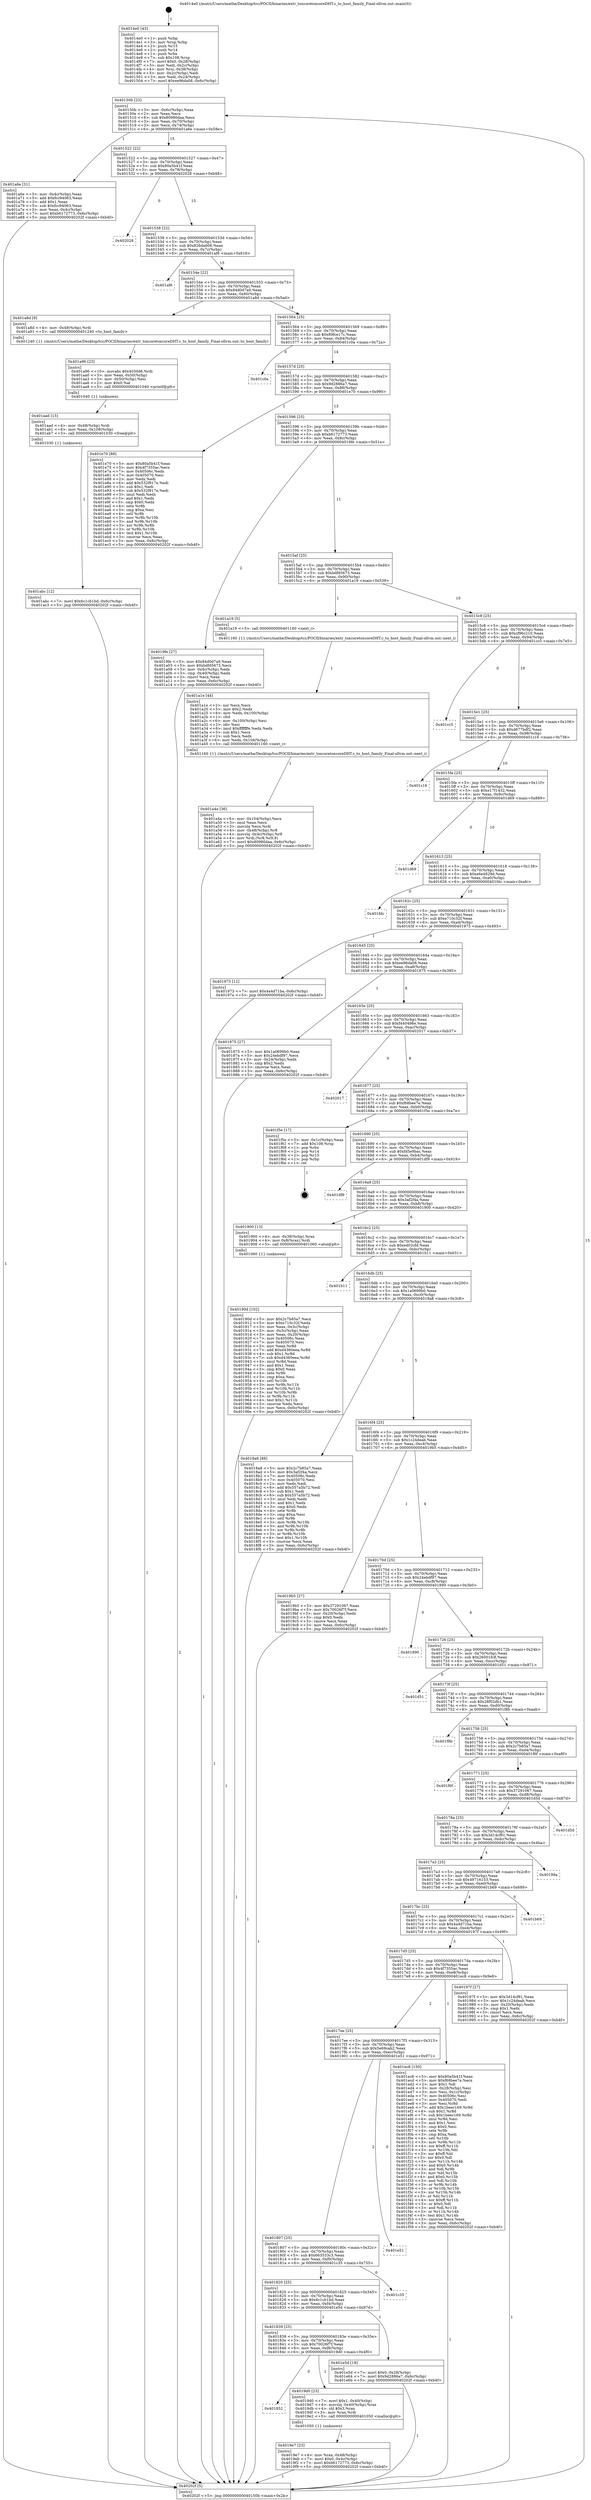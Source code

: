 digraph "0x4014e0" {
  label = "0x4014e0 (/mnt/c/Users/mathe/Desktop/tcc/POCII/binaries/extr_toxcoretoxcoreDHT.c_to_host_family_Final-ollvm.out::main(0))"
  labelloc = "t"
  node[shape=record]

  Entry [label="",width=0.3,height=0.3,shape=circle,fillcolor=black,style=filled]
  "0x40150b" [label="{
     0x40150b [23]\l
     | [instrs]\l
     &nbsp;&nbsp;0x40150b \<+3\>: mov -0x6c(%rbp),%eax\l
     &nbsp;&nbsp;0x40150e \<+2\>: mov %eax,%ecx\l
     &nbsp;&nbsp;0x401510 \<+6\>: sub $0x80980daa,%ecx\l
     &nbsp;&nbsp;0x401516 \<+3\>: mov %eax,-0x70(%rbp)\l
     &nbsp;&nbsp;0x401519 \<+3\>: mov %ecx,-0x74(%rbp)\l
     &nbsp;&nbsp;0x40151c \<+6\>: je 0000000000401a6e \<main+0x58e\>\l
  }"]
  "0x401a6e" [label="{
     0x401a6e [31]\l
     | [instrs]\l
     &nbsp;&nbsp;0x401a6e \<+3\>: mov -0x4c(%rbp),%eax\l
     &nbsp;&nbsp;0x401a71 \<+5\>: add $0xfcc94063,%eax\l
     &nbsp;&nbsp;0x401a76 \<+3\>: add $0x1,%eax\l
     &nbsp;&nbsp;0x401a79 \<+5\>: sub $0xfcc94063,%eax\l
     &nbsp;&nbsp;0x401a7e \<+3\>: mov %eax,-0x4c(%rbp)\l
     &nbsp;&nbsp;0x401a81 \<+7\>: movl $0xb6172773,-0x6c(%rbp)\l
     &nbsp;&nbsp;0x401a88 \<+5\>: jmp 000000000040202f \<main+0xb4f\>\l
  }"]
  "0x401522" [label="{
     0x401522 [22]\l
     | [instrs]\l
     &nbsp;&nbsp;0x401522 \<+5\>: jmp 0000000000401527 \<main+0x47\>\l
     &nbsp;&nbsp;0x401527 \<+3\>: mov -0x70(%rbp),%eax\l
     &nbsp;&nbsp;0x40152a \<+5\>: sub $0x80a5b41f,%eax\l
     &nbsp;&nbsp;0x40152f \<+3\>: mov %eax,-0x78(%rbp)\l
     &nbsp;&nbsp;0x401532 \<+6\>: je 0000000000402028 \<main+0xb48\>\l
  }"]
  Exit [label="",width=0.3,height=0.3,shape=circle,fillcolor=black,style=filled,peripheries=2]
  "0x402028" [label="{
     0x402028\l
  }", style=dashed]
  "0x401538" [label="{
     0x401538 [22]\l
     | [instrs]\l
     &nbsp;&nbsp;0x401538 \<+5\>: jmp 000000000040153d \<main+0x5d\>\l
     &nbsp;&nbsp;0x40153d \<+3\>: mov -0x70(%rbp),%eax\l
     &nbsp;&nbsp;0x401540 \<+5\>: sub $0x826da606,%eax\l
     &nbsp;&nbsp;0x401545 \<+3\>: mov %eax,-0x7c(%rbp)\l
     &nbsp;&nbsp;0x401548 \<+6\>: je 0000000000401af6 \<main+0x616\>\l
  }"]
  "0x401abc" [label="{
     0x401abc [12]\l
     | [instrs]\l
     &nbsp;&nbsp;0x401abc \<+7\>: movl $0x6c1cb1bd,-0x6c(%rbp)\l
     &nbsp;&nbsp;0x401ac3 \<+5\>: jmp 000000000040202f \<main+0xb4f\>\l
  }"]
  "0x401af6" [label="{
     0x401af6\l
  }", style=dashed]
  "0x40154e" [label="{
     0x40154e [22]\l
     | [instrs]\l
     &nbsp;&nbsp;0x40154e \<+5\>: jmp 0000000000401553 \<main+0x73\>\l
     &nbsp;&nbsp;0x401553 \<+3\>: mov -0x70(%rbp),%eax\l
     &nbsp;&nbsp;0x401556 \<+5\>: sub $0x84d0d7a9,%eax\l
     &nbsp;&nbsp;0x40155b \<+3\>: mov %eax,-0x80(%rbp)\l
     &nbsp;&nbsp;0x40155e \<+6\>: je 0000000000401a8d \<main+0x5ad\>\l
  }"]
  "0x401aad" [label="{
     0x401aad [15]\l
     | [instrs]\l
     &nbsp;&nbsp;0x401aad \<+4\>: mov -0x48(%rbp),%rdi\l
     &nbsp;&nbsp;0x401ab1 \<+6\>: mov %eax,-0x108(%rbp)\l
     &nbsp;&nbsp;0x401ab7 \<+5\>: call 0000000000401030 \<free@plt\>\l
     | [calls]\l
     &nbsp;&nbsp;0x401030 \{1\} (unknown)\l
  }"]
  "0x401a8d" [label="{
     0x401a8d [9]\l
     | [instrs]\l
     &nbsp;&nbsp;0x401a8d \<+4\>: mov -0x48(%rbp),%rdi\l
     &nbsp;&nbsp;0x401a91 \<+5\>: call 0000000000401240 \<to_host_family\>\l
     | [calls]\l
     &nbsp;&nbsp;0x401240 \{1\} (/mnt/c/Users/mathe/Desktop/tcc/POCII/binaries/extr_toxcoretoxcoreDHT.c_to_host_family_Final-ollvm.out::to_host_family)\l
  }"]
  "0x401564" [label="{
     0x401564 [25]\l
     | [instrs]\l
     &nbsp;&nbsp;0x401564 \<+5\>: jmp 0000000000401569 \<main+0x89\>\l
     &nbsp;&nbsp;0x401569 \<+3\>: mov -0x70(%rbp),%eax\l
     &nbsp;&nbsp;0x40156c \<+5\>: sub $0x89fce17c,%eax\l
     &nbsp;&nbsp;0x401571 \<+6\>: mov %eax,-0x84(%rbp)\l
     &nbsp;&nbsp;0x401577 \<+6\>: je 0000000000401c0a \<main+0x72a\>\l
  }"]
  "0x401a96" [label="{
     0x401a96 [23]\l
     | [instrs]\l
     &nbsp;&nbsp;0x401a96 \<+10\>: movabs $0x4030d6,%rdi\l
     &nbsp;&nbsp;0x401aa0 \<+3\>: mov %eax,-0x50(%rbp)\l
     &nbsp;&nbsp;0x401aa3 \<+3\>: mov -0x50(%rbp),%esi\l
     &nbsp;&nbsp;0x401aa6 \<+2\>: mov $0x0,%al\l
     &nbsp;&nbsp;0x401aa8 \<+5\>: call 0000000000401040 \<printf@plt\>\l
     | [calls]\l
     &nbsp;&nbsp;0x401040 \{1\} (unknown)\l
  }"]
  "0x401c0a" [label="{
     0x401c0a\l
  }", style=dashed]
  "0x40157d" [label="{
     0x40157d [25]\l
     | [instrs]\l
     &nbsp;&nbsp;0x40157d \<+5\>: jmp 0000000000401582 \<main+0xa2\>\l
     &nbsp;&nbsp;0x401582 \<+3\>: mov -0x70(%rbp),%eax\l
     &nbsp;&nbsp;0x401585 \<+5\>: sub $0x9d2886a7,%eax\l
     &nbsp;&nbsp;0x40158a \<+6\>: mov %eax,-0x88(%rbp)\l
     &nbsp;&nbsp;0x401590 \<+6\>: je 0000000000401e70 \<main+0x990\>\l
  }"]
  "0x401a4a" [label="{
     0x401a4a [36]\l
     | [instrs]\l
     &nbsp;&nbsp;0x401a4a \<+6\>: mov -0x104(%rbp),%ecx\l
     &nbsp;&nbsp;0x401a50 \<+3\>: imul %eax,%ecx\l
     &nbsp;&nbsp;0x401a53 \<+3\>: movslq %ecx,%rdi\l
     &nbsp;&nbsp;0x401a56 \<+4\>: mov -0x48(%rbp),%r8\l
     &nbsp;&nbsp;0x401a5a \<+4\>: movslq -0x4c(%rbp),%r9\l
     &nbsp;&nbsp;0x401a5e \<+4\>: mov %rdi,(%r8,%r9,8)\l
     &nbsp;&nbsp;0x401a62 \<+7\>: movl $0x80980daa,-0x6c(%rbp)\l
     &nbsp;&nbsp;0x401a69 \<+5\>: jmp 000000000040202f \<main+0xb4f\>\l
  }"]
  "0x401e70" [label="{
     0x401e70 [88]\l
     | [instrs]\l
     &nbsp;&nbsp;0x401e70 \<+5\>: mov $0x80a5b41f,%eax\l
     &nbsp;&nbsp;0x401e75 \<+5\>: mov $0x4f7355ac,%ecx\l
     &nbsp;&nbsp;0x401e7a \<+7\>: mov 0x40506c,%edx\l
     &nbsp;&nbsp;0x401e81 \<+7\>: mov 0x405070,%esi\l
     &nbsp;&nbsp;0x401e88 \<+2\>: mov %edx,%edi\l
     &nbsp;&nbsp;0x401e8a \<+6\>: add $0x532f917e,%edi\l
     &nbsp;&nbsp;0x401e90 \<+3\>: sub $0x1,%edi\l
     &nbsp;&nbsp;0x401e93 \<+6\>: sub $0x532f917e,%edi\l
     &nbsp;&nbsp;0x401e99 \<+3\>: imul %edi,%edx\l
     &nbsp;&nbsp;0x401e9c \<+3\>: and $0x1,%edx\l
     &nbsp;&nbsp;0x401e9f \<+3\>: cmp $0x0,%edx\l
     &nbsp;&nbsp;0x401ea2 \<+4\>: sete %r8b\l
     &nbsp;&nbsp;0x401ea6 \<+3\>: cmp $0xa,%esi\l
     &nbsp;&nbsp;0x401ea9 \<+4\>: setl %r9b\l
     &nbsp;&nbsp;0x401ead \<+3\>: mov %r8b,%r10b\l
     &nbsp;&nbsp;0x401eb0 \<+3\>: and %r9b,%r10b\l
     &nbsp;&nbsp;0x401eb3 \<+3\>: xor %r9b,%r8b\l
     &nbsp;&nbsp;0x401eb6 \<+3\>: or %r8b,%r10b\l
     &nbsp;&nbsp;0x401eb9 \<+4\>: test $0x1,%r10b\l
     &nbsp;&nbsp;0x401ebd \<+3\>: cmovne %ecx,%eax\l
     &nbsp;&nbsp;0x401ec0 \<+3\>: mov %eax,-0x6c(%rbp)\l
     &nbsp;&nbsp;0x401ec3 \<+5\>: jmp 000000000040202f \<main+0xb4f\>\l
  }"]
  "0x401596" [label="{
     0x401596 [25]\l
     | [instrs]\l
     &nbsp;&nbsp;0x401596 \<+5\>: jmp 000000000040159b \<main+0xbb\>\l
     &nbsp;&nbsp;0x40159b \<+3\>: mov -0x70(%rbp),%eax\l
     &nbsp;&nbsp;0x40159e \<+5\>: sub $0xb6172773,%eax\l
     &nbsp;&nbsp;0x4015a3 \<+6\>: mov %eax,-0x8c(%rbp)\l
     &nbsp;&nbsp;0x4015a9 \<+6\>: je 00000000004019fe \<main+0x51e\>\l
  }"]
  "0x401a1e" [label="{
     0x401a1e [44]\l
     | [instrs]\l
     &nbsp;&nbsp;0x401a1e \<+2\>: xor %ecx,%ecx\l
     &nbsp;&nbsp;0x401a20 \<+5\>: mov $0x2,%edx\l
     &nbsp;&nbsp;0x401a25 \<+6\>: mov %edx,-0x100(%rbp)\l
     &nbsp;&nbsp;0x401a2b \<+1\>: cltd\l
     &nbsp;&nbsp;0x401a2c \<+6\>: mov -0x100(%rbp),%esi\l
     &nbsp;&nbsp;0x401a32 \<+2\>: idiv %esi\l
     &nbsp;&nbsp;0x401a34 \<+6\>: imul $0xfffffffe,%edx,%edx\l
     &nbsp;&nbsp;0x401a3a \<+3\>: sub $0x1,%ecx\l
     &nbsp;&nbsp;0x401a3d \<+2\>: sub %ecx,%edx\l
     &nbsp;&nbsp;0x401a3f \<+6\>: mov %edx,-0x104(%rbp)\l
     &nbsp;&nbsp;0x401a45 \<+5\>: call 0000000000401160 \<next_i\>\l
     | [calls]\l
     &nbsp;&nbsp;0x401160 \{1\} (/mnt/c/Users/mathe/Desktop/tcc/POCII/binaries/extr_toxcoretoxcoreDHT.c_to_host_family_Final-ollvm.out::next_i)\l
  }"]
  "0x4019fe" [label="{
     0x4019fe [27]\l
     | [instrs]\l
     &nbsp;&nbsp;0x4019fe \<+5\>: mov $0x84d0d7a9,%eax\l
     &nbsp;&nbsp;0x401a03 \<+5\>: mov $0xbdfd5673,%ecx\l
     &nbsp;&nbsp;0x401a08 \<+3\>: mov -0x4c(%rbp),%edx\l
     &nbsp;&nbsp;0x401a0b \<+3\>: cmp -0x40(%rbp),%edx\l
     &nbsp;&nbsp;0x401a0e \<+3\>: cmovl %ecx,%eax\l
     &nbsp;&nbsp;0x401a11 \<+3\>: mov %eax,-0x6c(%rbp)\l
     &nbsp;&nbsp;0x401a14 \<+5\>: jmp 000000000040202f \<main+0xb4f\>\l
  }"]
  "0x4015af" [label="{
     0x4015af [25]\l
     | [instrs]\l
     &nbsp;&nbsp;0x4015af \<+5\>: jmp 00000000004015b4 \<main+0xd4\>\l
     &nbsp;&nbsp;0x4015b4 \<+3\>: mov -0x70(%rbp),%eax\l
     &nbsp;&nbsp;0x4015b7 \<+5\>: sub $0xbdfd5673,%eax\l
     &nbsp;&nbsp;0x4015bc \<+6\>: mov %eax,-0x90(%rbp)\l
     &nbsp;&nbsp;0x4015c2 \<+6\>: je 0000000000401a19 \<main+0x539\>\l
  }"]
  "0x4019e7" [label="{
     0x4019e7 [23]\l
     | [instrs]\l
     &nbsp;&nbsp;0x4019e7 \<+4\>: mov %rax,-0x48(%rbp)\l
     &nbsp;&nbsp;0x4019eb \<+7\>: movl $0x0,-0x4c(%rbp)\l
     &nbsp;&nbsp;0x4019f2 \<+7\>: movl $0xb6172773,-0x6c(%rbp)\l
     &nbsp;&nbsp;0x4019f9 \<+5\>: jmp 000000000040202f \<main+0xb4f\>\l
  }"]
  "0x401a19" [label="{
     0x401a19 [5]\l
     | [instrs]\l
     &nbsp;&nbsp;0x401a19 \<+5\>: call 0000000000401160 \<next_i\>\l
     | [calls]\l
     &nbsp;&nbsp;0x401160 \{1\} (/mnt/c/Users/mathe/Desktop/tcc/POCII/binaries/extr_toxcoretoxcoreDHT.c_to_host_family_Final-ollvm.out::next_i)\l
  }"]
  "0x4015c8" [label="{
     0x4015c8 [25]\l
     | [instrs]\l
     &nbsp;&nbsp;0x4015c8 \<+5\>: jmp 00000000004015cd \<main+0xed\>\l
     &nbsp;&nbsp;0x4015cd \<+3\>: mov -0x70(%rbp),%eax\l
     &nbsp;&nbsp;0x4015d0 \<+5\>: sub $0xcf96c210,%eax\l
     &nbsp;&nbsp;0x4015d5 \<+6\>: mov %eax,-0x94(%rbp)\l
     &nbsp;&nbsp;0x4015db \<+6\>: je 0000000000401cc5 \<main+0x7e5\>\l
  }"]
  "0x401852" [label="{
     0x401852\l
  }", style=dashed]
  "0x401cc5" [label="{
     0x401cc5\l
  }", style=dashed]
  "0x4015e1" [label="{
     0x4015e1 [25]\l
     | [instrs]\l
     &nbsp;&nbsp;0x4015e1 \<+5\>: jmp 00000000004015e6 \<main+0x106\>\l
     &nbsp;&nbsp;0x4015e6 \<+3\>: mov -0x70(%rbp),%eax\l
     &nbsp;&nbsp;0x4015e9 \<+5\>: sub $0xd677bdf2,%eax\l
     &nbsp;&nbsp;0x4015ee \<+6\>: mov %eax,-0x98(%rbp)\l
     &nbsp;&nbsp;0x4015f4 \<+6\>: je 0000000000401c16 \<main+0x736\>\l
  }"]
  "0x4019d0" [label="{
     0x4019d0 [23]\l
     | [instrs]\l
     &nbsp;&nbsp;0x4019d0 \<+7\>: movl $0x1,-0x40(%rbp)\l
     &nbsp;&nbsp;0x4019d7 \<+4\>: movslq -0x40(%rbp),%rax\l
     &nbsp;&nbsp;0x4019db \<+4\>: shl $0x3,%rax\l
     &nbsp;&nbsp;0x4019df \<+3\>: mov %rax,%rdi\l
     &nbsp;&nbsp;0x4019e2 \<+5\>: call 0000000000401050 \<malloc@plt\>\l
     | [calls]\l
     &nbsp;&nbsp;0x401050 \{1\} (unknown)\l
  }"]
  "0x401c16" [label="{
     0x401c16\l
  }", style=dashed]
  "0x4015fa" [label="{
     0x4015fa [25]\l
     | [instrs]\l
     &nbsp;&nbsp;0x4015fa \<+5\>: jmp 00000000004015ff \<main+0x11f\>\l
     &nbsp;&nbsp;0x4015ff \<+3\>: mov -0x70(%rbp),%eax\l
     &nbsp;&nbsp;0x401602 \<+5\>: sub $0xe17f1432,%eax\l
     &nbsp;&nbsp;0x401607 \<+6\>: mov %eax,-0x9c(%rbp)\l
     &nbsp;&nbsp;0x40160d \<+6\>: je 0000000000401d69 \<main+0x889\>\l
  }"]
  "0x401839" [label="{
     0x401839 [25]\l
     | [instrs]\l
     &nbsp;&nbsp;0x401839 \<+5\>: jmp 000000000040183e \<main+0x35e\>\l
     &nbsp;&nbsp;0x40183e \<+3\>: mov -0x70(%rbp),%eax\l
     &nbsp;&nbsp;0x401841 \<+5\>: sub $0x70026f7f,%eax\l
     &nbsp;&nbsp;0x401846 \<+6\>: mov %eax,-0xf8(%rbp)\l
     &nbsp;&nbsp;0x40184c \<+6\>: je 00000000004019d0 \<main+0x4f0\>\l
  }"]
  "0x401d69" [label="{
     0x401d69\l
  }", style=dashed]
  "0x401613" [label="{
     0x401613 [25]\l
     | [instrs]\l
     &nbsp;&nbsp;0x401613 \<+5\>: jmp 0000000000401618 \<main+0x138\>\l
     &nbsp;&nbsp;0x401618 \<+3\>: mov -0x70(%rbp),%eax\l
     &nbsp;&nbsp;0x40161b \<+5\>: sub $0xe6e4829d,%eax\l
     &nbsp;&nbsp;0x401620 \<+6\>: mov %eax,-0xa0(%rbp)\l
     &nbsp;&nbsp;0x401626 \<+6\>: je 0000000000401fdc \<main+0xafc\>\l
  }"]
  "0x401e5d" [label="{
     0x401e5d [19]\l
     | [instrs]\l
     &nbsp;&nbsp;0x401e5d \<+7\>: movl $0x0,-0x28(%rbp)\l
     &nbsp;&nbsp;0x401e64 \<+7\>: movl $0x9d2886a7,-0x6c(%rbp)\l
     &nbsp;&nbsp;0x401e6b \<+5\>: jmp 000000000040202f \<main+0xb4f\>\l
  }"]
  "0x401fdc" [label="{
     0x401fdc\l
  }", style=dashed]
  "0x40162c" [label="{
     0x40162c [25]\l
     | [instrs]\l
     &nbsp;&nbsp;0x40162c \<+5\>: jmp 0000000000401631 \<main+0x151\>\l
     &nbsp;&nbsp;0x401631 \<+3\>: mov -0x70(%rbp),%eax\l
     &nbsp;&nbsp;0x401634 \<+5\>: sub $0xe710c32f,%eax\l
     &nbsp;&nbsp;0x401639 \<+6\>: mov %eax,-0xa4(%rbp)\l
     &nbsp;&nbsp;0x40163f \<+6\>: je 0000000000401973 \<main+0x493\>\l
  }"]
  "0x401820" [label="{
     0x401820 [25]\l
     | [instrs]\l
     &nbsp;&nbsp;0x401820 \<+5\>: jmp 0000000000401825 \<main+0x345\>\l
     &nbsp;&nbsp;0x401825 \<+3\>: mov -0x70(%rbp),%eax\l
     &nbsp;&nbsp;0x401828 \<+5\>: sub $0x6c1cb1bd,%eax\l
     &nbsp;&nbsp;0x40182d \<+6\>: mov %eax,-0xf4(%rbp)\l
     &nbsp;&nbsp;0x401833 \<+6\>: je 0000000000401e5d \<main+0x97d\>\l
  }"]
  "0x401973" [label="{
     0x401973 [12]\l
     | [instrs]\l
     &nbsp;&nbsp;0x401973 \<+7\>: movl $0x4a4d71ba,-0x6c(%rbp)\l
     &nbsp;&nbsp;0x40197a \<+5\>: jmp 000000000040202f \<main+0xb4f\>\l
  }"]
  "0x401645" [label="{
     0x401645 [25]\l
     | [instrs]\l
     &nbsp;&nbsp;0x401645 \<+5\>: jmp 000000000040164a \<main+0x16a\>\l
     &nbsp;&nbsp;0x40164a \<+3\>: mov -0x70(%rbp),%eax\l
     &nbsp;&nbsp;0x40164d \<+5\>: sub $0xee96da08,%eax\l
     &nbsp;&nbsp;0x401652 \<+6\>: mov %eax,-0xa8(%rbp)\l
     &nbsp;&nbsp;0x401658 \<+6\>: je 0000000000401875 \<main+0x395\>\l
  }"]
  "0x401c35" [label="{
     0x401c35\l
  }", style=dashed]
  "0x401875" [label="{
     0x401875 [27]\l
     | [instrs]\l
     &nbsp;&nbsp;0x401875 \<+5\>: mov $0x1a0699b0,%eax\l
     &nbsp;&nbsp;0x40187a \<+5\>: mov $0x24ebdf97,%ecx\l
     &nbsp;&nbsp;0x40187f \<+3\>: mov -0x24(%rbp),%edx\l
     &nbsp;&nbsp;0x401882 \<+3\>: cmp $0x2,%edx\l
     &nbsp;&nbsp;0x401885 \<+3\>: cmovne %ecx,%eax\l
     &nbsp;&nbsp;0x401888 \<+3\>: mov %eax,-0x6c(%rbp)\l
     &nbsp;&nbsp;0x40188b \<+5\>: jmp 000000000040202f \<main+0xb4f\>\l
  }"]
  "0x40165e" [label="{
     0x40165e [25]\l
     | [instrs]\l
     &nbsp;&nbsp;0x40165e \<+5\>: jmp 0000000000401663 \<main+0x183\>\l
     &nbsp;&nbsp;0x401663 \<+3\>: mov -0x70(%rbp),%eax\l
     &nbsp;&nbsp;0x401666 \<+5\>: sub $0xf440496e,%eax\l
     &nbsp;&nbsp;0x40166b \<+6\>: mov %eax,-0xac(%rbp)\l
     &nbsp;&nbsp;0x401671 \<+6\>: je 0000000000402017 \<main+0xb37\>\l
  }"]
  "0x40202f" [label="{
     0x40202f [5]\l
     | [instrs]\l
     &nbsp;&nbsp;0x40202f \<+5\>: jmp 000000000040150b \<main+0x2b\>\l
  }"]
  "0x4014e0" [label="{
     0x4014e0 [43]\l
     | [instrs]\l
     &nbsp;&nbsp;0x4014e0 \<+1\>: push %rbp\l
     &nbsp;&nbsp;0x4014e1 \<+3\>: mov %rsp,%rbp\l
     &nbsp;&nbsp;0x4014e4 \<+2\>: push %r15\l
     &nbsp;&nbsp;0x4014e6 \<+2\>: push %r14\l
     &nbsp;&nbsp;0x4014e8 \<+1\>: push %rbx\l
     &nbsp;&nbsp;0x4014e9 \<+7\>: sub $0x108,%rsp\l
     &nbsp;&nbsp;0x4014f0 \<+7\>: movl $0x0,-0x28(%rbp)\l
     &nbsp;&nbsp;0x4014f7 \<+3\>: mov %edi,-0x2c(%rbp)\l
     &nbsp;&nbsp;0x4014fa \<+4\>: mov %rsi,-0x38(%rbp)\l
     &nbsp;&nbsp;0x4014fe \<+3\>: mov -0x2c(%rbp),%edi\l
     &nbsp;&nbsp;0x401501 \<+3\>: mov %edi,-0x24(%rbp)\l
     &nbsp;&nbsp;0x401504 \<+7\>: movl $0xee96da08,-0x6c(%rbp)\l
  }"]
  "0x401807" [label="{
     0x401807 [25]\l
     | [instrs]\l
     &nbsp;&nbsp;0x401807 \<+5\>: jmp 000000000040180c \<main+0x32c\>\l
     &nbsp;&nbsp;0x40180c \<+3\>: mov -0x70(%rbp),%eax\l
     &nbsp;&nbsp;0x40180f \<+5\>: sub $0x663533c3,%eax\l
     &nbsp;&nbsp;0x401814 \<+6\>: mov %eax,-0xf0(%rbp)\l
     &nbsp;&nbsp;0x40181a \<+6\>: je 0000000000401c35 \<main+0x755\>\l
  }"]
  "0x402017" [label="{
     0x402017\l
  }", style=dashed]
  "0x401677" [label="{
     0x401677 [25]\l
     | [instrs]\l
     &nbsp;&nbsp;0x401677 \<+5\>: jmp 000000000040167c \<main+0x19c\>\l
     &nbsp;&nbsp;0x40167c \<+3\>: mov -0x70(%rbp),%eax\l
     &nbsp;&nbsp;0x40167f \<+5\>: sub $0xf68bee7e,%eax\l
     &nbsp;&nbsp;0x401684 \<+6\>: mov %eax,-0xb0(%rbp)\l
     &nbsp;&nbsp;0x40168a \<+6\>: je 0000000000401f5e \<main+0xa7e\>\l
  }"]
  "0x401e51" [label="{
     0x401e51\l
  }", style=dashed]
  "0x401f5e" [label="{
     0x401f5e [17]\l
     | [instrs]\l
     &nbsp;&nbsp;0x401f5e \<+3\>: mov -0x1c(%rbp),%eax\l
     &nbsp;&nbsp;0x401f61 \<+7\>: add $0x108,%rsp\l
     &nbsp;&nbsp;0x401f68 \<+1\>: pop %rbx\l
     &nbsp;&nbsp;0x401f69 \<+2\>: pop %r14\l
     &nbsp;&nbsp;0x401f6b \<+2\>: pop %r15\l
     &nbsp;&nbsp;0x401f6d \<+1\>: pop %rbp\l
     &nbsp;&nbsp;0x401f6e \<+1\>: ret\l
  }"]
  "0x401690" [label="{
     0x401690 [25]\l
     | [instrs]\l
     &nbsp;&nbsp;0x401690 \<+5\>: jmp 0000000000401695 \<main+0x1b5\>\l
     &nbsp;&nbsp;0x401695 \<+3\>: mov -0x70(%rbp),%eax\l
     &nbsp;&nbsp;0x401698 \<+5\>: sub $0xfd5e9bac,%eax\l
     &nbsp;&nbsp;0x40169d \<+6\>: mov %eax,-0xb4(%rbp)\l
     &nbsp;&nbsp;0x4016a3 \<+6\>: je 0000000000401df9 \<main+0x919\>\l
  }"]
  "0x4017ee" [label="{
     0x4017ee [25]\l
     | [instrs]\l
     &nbsp;&nbsp;0x4017ee \<+5\>: jmp 00000000004017f3 \<main+0x313\>\l
     &nbsp;&nbsp;0x4017f3 \<+3\>: mov -0x70(%rbp),%eax\l
     &nbsp;&nbsp;0x4017f6 \<+5\>: sub $0x5e69cab2,%eax\l
     &nbsp;&nbsp;0x4017fb \<+6\>: mov %eax,-0xec(%rbp)\l
     &nbsp;&nbsp;0x401801 \<+6\>: je 0000000000401e51 \<main+0x971\>\l
  }"]
  "0x401df9" [label="{
     0x401df9\l
  }", style=dashed]
  "0x4016a9" [label="{
     0x4016a9 [25]\l
     | [instrs]\l
     &nbsp;&nbsp;0x4016a9 \<+5\>: jmp 00000000004016ae \<main+0x1ce\>\l
     &nbsp;&nbsp;0x4016ae \<+3\>: mov -0x70(%rbp),%eax\l
     &nbsp;&nbsp;0x4016b1 \<+5\>: sub $0x3af2f4a,%eax\l
     &nbsp;&nbsp;0x4016b6 \<+6\>: mov %eax,-0xb8(%rbp)\l
     &nbsp;&nbsp;0x4016bc \<+6\>: je 0000000000401900 \<main+0x420\>\l
  }"]
  "0x401ec8" [label="{
     0x401ec8 [150]\l
     | [instrs]\l
     &nbsp;&nbsp;0x401ec8 \<+5\>: mov $0x80a5b41f,%eax\l
     &nbsp;&nbsp;0x401ecd \<+5\>: mov $0xf68bee7e,%ecx\l
     &nbsp;&nbsp;0x401ed2 \<+2\>: mov $0x1,%dl\l
     &nbsp;&nbsp;0x401ed4 \<+3\>: mov -0x28(%rbp),%esi\l
     &nbsp;&nbsp;0x401ed7 \<+3\>: mov %esi,-0x1c(%rbp)\l
     &nbsp;&nbsp;0x401eda \<+7\>: mov 0x40506c,%esi\l
     &nbsp;&nbsp;0x401ee1 \<+7\>: mov 0x405070,%edi\l
     &nbsp;&nbsp;0x401ee8 \<+3\>: mov %esi,%r8d\l
     &nbsp;&nbsp;0x401eeb \<+7\>: add $0x1beec169,%r8d\l
     &nbsp;&nbsp;0x401ef2 \<+4\>: sub $0x1,%r8d\l
     &nbsp;&nbsp;0x401ef6 \<+7\>: sub $0x1beec169,%r8d\l
     &nbsp;&nbsp;0x401efd \<+4\>: imul %r8d,%esi\l
     &nbsp;&nbsp;0x401f01 \<+3\>: and $0x1,%esi\l
     &nbsp;&nbsp;0x401f04 \<+3\>: cmp $0x0,%esi\l
     &nbsp;&nbsp;0x401f07 \<+4\>: sete %r9b\l
     &nbsp;&nbsp;0x401f0b \<+3\>: cmp $0xa,%edi\l
     &nbsp;&nbsp;0x401f0e \<+4\>: setl %r10b\l
     &nbsp;&nbsp;0x401f12 \<+3\>: mov %r9b,%r11b\l
     &nbsp;&nbsp;0x401f15 \<+4\>: xor $0xff,%r11b\l
     &nbsp;&nbsp;0x401f19 \<+3\>: mov %r10b,%bl\l
     &nbsp;&nbsp;0x401f1c \<+3\>: xor $0xff,%bl\l
     &nbsp;&nbsp;0x401f1f \<+3\>: xor $0x0,%dl\l
     &nbsp;&nbsp;0x401f22 \<+3\>: mov %r11b,%r14b\l
     &nbsp;&nbsp;0x401f25 \<+4\>: and $0x0,%r14b\l
     &nbsp;&nbsp;0x401f29 \<+3\>: and %dl,%r9b\l
     &nbsp;&nbsp;0x401f2c \<+3\>: mov %bl,%r15b\l
     &nbsp;&nbsp;0x401f2f \<+4\>: and $0x0,%r15b\l
     &nbsp;&nbsp;0x401f33 \<+3\>: and %dl,%r10b\l
     &nbsp;&nbsp;0x401f36 \<+3\>: or %r9b,%r14b\l
     &nbsp;&nbsp;0x401f39 \<+3\>: or %r10b,%r15b\l
     &nbsp;&nbsp;0x401f3c \<+3\>: xor %r15b,%r14b\l
     &nbsp;&nbsp;0x401f3f \<+3\>: or %bl,%r11b\l
     &nbsp;&nbsp;0x401f42 \<+4\>: xor $0xff,%r11b\l
     &nbsp;&nbsp;0x401f46 \<+3\>: or $0x0,%dl\l
     &nbsp;&nbsp;0x401f49 \<+3\>: and %dl,%r11b\l
     &nbsp;&nbsp;0x401f4c \<+3\>: or %r11b,%r14b\l
     &nbsp;&nbsp;0x401f4f \<+4\>: test $0x1,%r14b\l
     &nbsp;&nbsp;0x401f53 \<+3\>: cmovne %ecx,%eax\l
     &nbsp;&nbsp;0x401f56 \<+3\>: mov %eax,-0x6c(%rbp)\l
     &nbsp;&nbsp;0x401f59 \<+5\>: jmp 000000000040202f \<main+0xb4f\>\l
  }"]
  "0x401900" [label="{
     0x401900 [13]\l
     | [instrs]\l
     &nbsp;&nbsp;0x401900 \<+4\>: mov -0x38(%rbp),%rax\l
     &nbsp;&nbsp;0x401904 \<+4\>: mov 0x8(%rax),%rdi\l
     &nbsp;&nbsp;0x401908 \<+5\>: call 0000000000401060 \<atoi@plt\>\l
     | [calls]\l
     &nbsp;&nbsp;0x401060 \{1\} (unknown)\l
  }"]
  "0x4016c2" [label="{
     0x4016c2 [25]\l
     | [instrs]\l
     &nbsp;&nbsp;0x4016c2 \<+5\>: jmp 00000000004016c7 \<main+0x1e7\>\l
     &nbsp;&nbsp;0x4016c7 \<+3\>: mov -0x70(%rbp),%eax\l
     &nbsp;&nbsp;0x4016ca \<+5\>: sub $0xed02cfd,%eax\l
     &nbsp;&nbsp;0x4016cf \<+6\>: mov %eax,-0xbc(%rbp)\l
     &nbsp;&nbsp;0x4016d5 \<+6\>: je 0000000000401b11 \<main+0x631\>\l
  }"]
  "0x4017d5" [label="{
     0x4017d5 [25]\l
     | [instrs]\l
     &nbsp;&nbsp;0x4017d5 \<+5\>: jmp 00000000004017da \<main+0x2fa\>\l
     &nbsp;&nbsp;0x4017da \<+3\>: mov -0x70(%rbp),%eax\l
     &nbsp;&nbsp;0x4017dd \<+5\>: sub $0x4f7355ac,%eax\l
     &nbsp;&nbsp;0x4017e2 \<+6\>: mov %eax,-0xe8(%rbp)\l
     &nbsp;&nbsp;0x4017e8 \<+6\>: je 0000000000401ec8 \<main+0x9e8\>\l
  }"]
  "0x401b11" [label="{
     0x401b11\l
  }", style=dashed]
  "0x4016db" [label="{
     0x4016db [25]\l
     | [instrs]\l
     &nbsp;&nbsp;0x4016db \<+5\>: jmp 00000000004016e0 \<main+0x200\>\l
     &nbsp;&nbsp;0x4016e0 \<+3\>: mov -0x70(%rbp),%eax\l
     &nbsp;&nbsp;0x4016e3 \<+5\>: sub $0x1a0699b0,%eax\l
     &nbsp;&nbsp;0x4016e8 \<+6\>: mov %eax,-0xc0(%rbp)\l
     &nbsp;&nbsp;0x4016ee \<+6\>: je 00000000004018a8 \<main+0x3c8\>\l
  }"]
  "0x40197f" [label="{
     0x40197f [27]\l
     | [instrs]\l
     &nbsp;&nbsp;0x40197f \<+5\>: mov $0x3d14cf91,%eax\l
     &nbsp;&nbsp;0x401984 \<+5\>: mov $0x1c24deab,%ecx\l
     &nbsp;&nbsp;0x401989 \<+3\>: mov -0x20(%rbp),%edx\l
     &nbsp;&nbsp;0x40198c \<+3\>: cmp $0x1,%edx\l
     &nbsp;&nbsp;0x40198f \<+3\>: cmovl %ecx,%eax\l
     &nbsp;&nbsp;0x401992 \<+3\>: mov %eax,-0x6c(%rbp)\l
     &nbsp;&nbsp;0x401995 \<+5\>: jmp 000000000040202f \<main+0xb4f\>\l
  }"]
  "0x4018a8" [label="{
     0x4018a8 [88]\l
     | [instrs]\l
     &nbsp;&nbsp;0x4018a8 \<+5\>: mov $0x2c7b85a7,%eax\l
     &nbsp;&nbsp;0x4018ad \<+5\>: mov $0x3af2f4a,%ecx\l
     &nbsp;&nbsp;0x4018b2 \<+7\>: mov 0x40506c,%edx\l
     &nbsp;&nbsp;0x4018b9 \<+7\>: mov 0x405070,%esi\l
     &nbsp;&nbsp;0x4018c0 \<+2\>: mov %edx,%edi\l
     &nbsp;&nbsp;0x4018c2 \<+6\>: add $0x557a5b72,%edi\l
     &nbsp;&nbsp;0x4018c8 \<+3\>: sub $0x1,%edi\l
     &nbsp;&nbsp;0x4018cb \<+6\>: sub $0x557a5b72,%edi\l
     &nbsp;&nbsp;0x4018d1 \<+3\>: imul %edi,%edx\l
     &nbsp;&nbsp;0x4018d4 \<+3\>: and $0x1,%edx\l
     &nbsp;&nbsp;0x4018d7 \<+3\>: cmp $0x0,%edx\l
     &nbsp;&nbsp;0x4018da \<+4\>: sete %r8b\l
     &nbsp;&nbsp;0x4018de \<+3\>: cmp $0xa,%esi\l
     &nbsp;&nbsp;0x4018e1 \<+4\>: setl %r9b\l
     &nbsp;&nbsp;0x4018e5 \<+3\>: mov %r8b,%r10b\l
     &nbsp;&nbsp;0x4018e8 \<+3\>: and %r9b,%r10b\l
     &nbsp;&nbsp;0x4018eb \<+3\>: xor %r9b,%r8b\l
     &nbsp;&nbsp;0x4018ee \<+3\>: or %r8b,%r10b\l
     &nbsp;&nbsp;0x4018f1 \<+4\>: test $0x1,%r10b\l
     &nbsp;&nbsp;0x4018f5 \<+3\>: cmovne %ecx,%eax\l
     &nbsp;&nbsp;0x4018f8 \<+3\>: mov %eax,-0x6c(%rbp)\l
     &nbsp;&nbsp;0x4018fb \<+5\>: jmp 000000000040202f \<main+0xb4f\>\l
  }"]
  "0x4016f4" [label="{
     0x4016f4 [25]\l
     | [instrs]\l
     &nbsp;&nbsp;0x4016f4 \<+5\>: jmp 00000000004016f9 \<main+0x219\>\l
     &nbsp;&nbsp;0x4016f9 \<+3\>: mov -0x70(%rbp),%eax\l
     &nbsp;&nbsp;0x4016fc \<+5\>: sub $0x1c24deab,%eax\l
     &nbsp;&nbsp;0x401701 \<+6\>: mov %eax,-0xc4(%rbp)\l
     &nbsp;&nbsp;0x401707 \<+6\>: je 00000000004019b5 \<main+0x4d5\>\l
  }"]
  "0x40190d" [label="{
     0x40190d [102]\l
     | [instrs]\l
     &nbsp;&nbsp;0x40190d \<+5\>: mov $0x2c7b85a7,%ecx\l
     &nbsp;&nbsp;0x401912 \<+5\>: mov $0xe710c32f,%edx\l
     &nbsp;&nbsp;0x401917 \<+3\>: mov %eax,-0x3c(%rbp)\l
     &nbsp;&nbsp;0x40191a \<+3\>: mov -0x3c(%rbp),%eax\l
     &nbsp;&nbsp;0x40191d \<+3\>: mov %eax,-0x20(%rbp)\l
     &nbsp;&nbsp;0x401920 \<+7\>: mov 0x40506c,%eax\l
     &nbsp;&nbsp;0x401927 \<+7\>: mov 0x405070,%esi\l
     &nbsp;&nbsp;0x40192e \<+3\>: mov %eax,%r8d\l
     &nbsp;&nbsp;0x401931 \<+7\>: add $0xd4360eea,%r8d\l
     &nbsp;&nbsp;0x401938 \<+4\>: sub $0x1,%r8d\l
     &nbsp;&nbsp;0x40193c \<+7\>: sub $0xd4360eea,%r8d\l
     &nbsp;&nbsp;0x401943 \<+4\>: imul %r8d,%eax\l
     &nbsp;&nbsp;0x401947 \<+3\>: and $0x1,%eax\l
     &nbsp;&nbsp;0x40194a \<+3\>: cmp $0x0,%eax\l
     &nbsp;&nbsp;0x40194d \<+4\>: sete %r9b\l
     &nbsp;&nbsp;0x401951 \<+3\>: cmp $0xa,%esi\l
     &nbsp;&nbsp;0x401954 \<+4\>: setl %r10b\l
     &nbsp;&nbsp;0x401958 \<+3\>: mov %r9b,%r11b\l
     &nbsp;&nbsp;0x40195b \<+3\>: and %r10b,%r11b\l
     &nbsp;&nbsp;0x40195e \<+3\>: xor %r10b,%r9b\l
     &nbsp;&nbsp;0x401961 \<+3\>: or %r9b,%r11b\l
     &nbsp;&nbsp;0x401964 \<+4\>: test $0x1,%r11b\l
     &nbsp;&nbsp;0x401968 \<+3\>: cmovne %edx,%ecx\l
     &nbsp;&nbsp;0x40196b \<+3\>: mov %ecx,-0x6c(%rbp)\l
     &nbsp;&nbsp;0x40196e \<+5\>: jmp 000000000040202f \<main+0xb4f\>\l
  }"]
  "0x4017bc" [label="{
     0x4017bc [25]\l
     | [instrs]\l
     &nbsp;&nbsp;0x4017bc \<+5\>: jmp 00000000004017c1 \<main+0x2e1\>\l
     &nbsp;&nbsp;0x4017c1 \<+3\>: mov -0x70(%rbp),%eax\l
     &nbsp;&nbsp;0x4017c4 \<+5\>: sub $0x4a4d71ba,%eax\l
     &nbsp;&nbsp;0x4017c9 \<+6\>: mov %eax,-0xe4(%rbp)\l
     &nbsp;&nbsp;0x4017cf \<+6\>: je 000000000040197f \<main+0x49f\>\l
  }"]
  "0x4019b5" [label="{
     0x4019b5 [27]\l
     | [instrs]\l
     &nbsp;&nbsp;0x4019b5 \<+5\>: mov $0x37291067,%eax\l
     &nbsp;&nbsp;0x4019ba \<+5\>: mov $0x70026f7f,%ecx\l
     &nbsp;&nbsp;0x4019bf \<+3\>: mov -0x20(%rbp),%edx\l
     &nbsp;&nbsp;0x4019c2 \<+3\>: cmp $0x0,%edx\l
     &nbsp;&nbsp;0x4019c5 \<+3\>: cmove %ecx,%eax\l
     &nbsp;&nbsp;0x4019c8 \<+3\>: mov %eax,-0x6c(%rbp)\l
     &nbsp;&nbsp;0x4019cb \<+5\>: jmp 000000000040202f \<main+0xb4f\>\l
  }"]
  "0x40170d" [label="{
     0x40170d [25]\l
     | [instrs]\l
     &nbsp;&nbsp;0x40170d \<+5\>: jmp 0000000000401712 \<main+0x232\>\l
     &nbsp;&nbsp;0x401712 \<+3\>: mov -0x70(%rbp),%eax\l
     &nbsp;&nbsp;0x401715 \<+5\>: sub $0x24ebdf97,%eax\l
     &nbsp;&nbsp;0x40171a \<+6\>: mov %eax,-0xc8(%rbp)\l
     &nbsp;&nbsp;0x401720 \<+6\>: je 0000000000401890 \<main+0x3b0\>\l
  }"]
  "0x401b69" [label="{
     0x401b69\l
  }", style=dashed]
  "0x401890" [label="{
     0x401890\l
  }", style=dashed]
  "0x401726" [label="{
     0x401726 [25]\l
     | [instrs]\l
     &nbsp;&nbsp;0x401726 \<+5\>: jmp 000000000040172b \<main+0x24b\>\l
     &nbsp;&nbsp;0x40172b \<+3\>: mov -0x70(%rbp),%eax\l
     &nbsp;&nbsp;0x40172e \<+5\>: sub $0x26001fc8,%eax\l
     &nbsp;&nbsp;0x401733 \<+6\>: mov %eax,-0xcc(%rbp)\l
     &nbsp;&nbsp;0x401739 \<+6\>: je 0000000000401d51 \<main+0x871\>\l
  }"]
  "0x4017a3" [label="{
     0x4017a3 [25]\l
     | [instrs]\l
     &nbsp;&nbsp;0x4017a3 \<+5\>: jmp 00000000004017a8 \<main+0x2c8\>\l
     &nbsp;&nbsp;0x4017a8 \<+3\>: mov -0x70(%rbp),%eax\l
     &nbsp;&nbsp;0x4017ab \<+5\>: sub $0x49716153,%eax\l
     &nbsp;&nbsp;0x4017b0 \<+6\>: mov %eax,-0xe0(%rbp)\l
     &nbsp;&nbsp;0x4017b6 \<+6\>: je 0000000000401b69 \<main+0x689\>\l
  }"]
  "0x401d51" [label="{
     0x401d51\l
  }", style=dashed]
  "0x40173f" [label="{
     0x40173f [25]\l
     | [instrs]\l
     &nbsp;&nbsp;0x40173f \<+5\>: jmp 0000000000401744 \<main+0x264\>\l
     &nbsp;&nbsp;0x401744 \<+3\>: mov -0x70(%rbp),%eax\l
     &nbsp;&nbsp;0x401747 \<+5\>: sub $0x28f02db1,%eax\l
     &nbsp;&nbsp;0x40174c \<+6\>: mov %eax,-0xd0(%rbp)\l
     &nbsp;&nbsp;0x401752 \<+6\>: je 0000000000401f8b \<main+0xaab\>\l
  }"]
  "0x40199a" [label="{
     0x40199a\l
  }", style=dashed]
  "0x401f8b" [label="{
     0x401f8b\l
  }", style=dashed]
  "0x401758" [label="{
     0x401758 [25]\l
     | [instrs]\l
     &nbsp;&nbsp;0x401758 \<+5\>: jmp 000000000040175d \<main+0x27d\>\l
     &nbsp;&nbsp;0x40175d \<+3\>: mov -0x70(%rbp),%eax\l
     &nbsp;&nbsp;0x401760 \<+5\>: sub $0x2c7b85a7,%eax\l
     &nbsp;&nbsp;0x401765 \<+6\>: mov %eax,-0xd4(%rbp)\l
     &nbsp;&nbsp;0x40176b \<+6\>: je 0000000000401f6f \<main+0xa8f\>\l
  }"]
  "0x40178a" [label="{
     0x40178a [25]\l
     | [instrs]\l
     &nbsp;&nbsp;0x40178a \<+5\>: jmp 000000000040178f \<main+0x2af\>\l
     &nbsp;&nbsp;0x40178f \<+3\>: mov -0x70(%rbp),%eax\l
     &nbsp;&nbsp;0x401792 \<+5\>: sub $0x3d14cf91,%eax\l
     &nbsp;&nbsp;0x401797 \<+6\>: mov %eax,-0xdc(%rbp)\l
     &nbsp;&nbsp;0x40179d \<+6\>: je 000000000040199a \<main+0x4ba\>\l
  }"]
  "0x401f6f" [label="{
     0x401f6f\l
  }", style=dashed]
  "0x401771" [label="{
     0x401771 [25]\l
     | [instrs]\l
     &nbsp;&nbsp;0x401771 \<+5\>: jmp 0000000000401776 \<main+0x296\>\l
     &nbsp;&nbsp;0x401776 \<+3\>: mov -0x70(%rbp),%eax\l
     &nbsp;&nbsp;0x401779 \<+5\>: sub $0x37291067,%eax\l
     &nbsp;&nbsp;0x40177e \<+6\>: mov %eax,-0xd8(%rbp)\l
     &nbsp;&nbsp;0x401784 \<+6\>: je 0000000000401d5d \<main+0x87d\>\l
  }"]
  "0x401d5d" [label="{
     0x401d5d\l
  }", style=dashed]
  Entry -> "0x4014e0" [label=" 1"]
  "0x40150b" -> "0x401a6e" [label=" 1"]
  "0x40150b" -> "0x401522" [label=" 15"]
  "0x401f5e" -> Exit [label=" 1"]
  "0x401522" -> "0x402028" [label=" 0"]
  "0x401522" -> "0x401538" [label=" 15"]
  "0x401ec8" -> "0x40202f" [label=" 1"]
  "0x401538" -> "0x401af6" [label=" 0"]
  "0x401538" -> "0x40154e" [label=" 15"]
  "0x401e70" -> "0x40202f" [label=" 1"]
  "0x40154e" -> "0x401a8d" [label=" 1"]
  "0x40154e" -> "0x401564" [label=" 14"]
  "0x401e5d" -> "0x40202f" [label=" 1"]
  "0x401564" -> "0x401c0a" [label=" 0"]
  "0x401564" -> "0x40157d" [label=" 14"]
  "0x401abc" -> "0x40202f" [label=" 1"]
  "0x40157d" -> "0x401e70" [label=" 1"]
  "0x40157d" -> "0x401596" [label=" 13"]
  "0x401aad" -> "0x401abc" [label=" 1"]
  "0x401596" -> "0x4019fe" [label=" 2"]
  "0x401596" -> "0x4015af" [label=" 11"]
  "0x401a96" -> "0x401aad" [label=" 1"]
  "0x4015af" -> "0x401a19" [label=" 1"]
  "0x4015af" -> "0x4015c8" [label=" 10"]
  "0x401a8d" -> "0x401a96" [label=" 1"]
  "0x4015c8" -> "0x401cc5" [label=" 0"]
  "0x4015c8" -> "0x4015e1" [label=" 10"]
  "0x401a6e" -> "0x40202f" [label=" 1"]
  "0x4015e1" -> "0x401c16" [label=" 0"]
  "0x4015e1" -> "0x4015fa" [label=" 10"]
  "0x401a4a" -> "0x40202f" [label=" 1"]
  "0x4015fa" -> "0x401d69" [label=" 0"]
  "0x4015fa" -> "0x401613" [label=" 10"]
  "0x401a19" -> "0x401a1e" [label=" 1"]
  "0x401613" -> "0x401fdc" [label=" 0"]
  "0x401613" -> "0x40162c" [label=" 10"]
  "0x4019fe" -> "0x40202f" [label=" 2"]
  "0x40162c" -> "0x401973" [label=" 1"]
  "0x40162c" -> "0x401645" [label=" 9"]
  "0x4019d0" -> "0x4019e7" [label=" 1"]
  "0x401645" -> "0x401875" [label=" 1"]
  "0x401645" -> "0x40165e" [label=" 8"]
  "0x401875" -> "0x40202f" [label=" 1"]
  "0x4014e0" -> "0x40150b" [label=" 1"]
  "0x40202f" -> "0x40150b" [label=" 15"]
  "0x401839" -> "0x401852" [label=" 0"]
  "0x40165e" -> "0x402017" [label=" 0"]
  "0x40165e" -> "0x401677" [label=" 8"]
  "0x401a1e" -> "0x401a4a" [label=" 1"]
  "0x401677" -> "0x401f5e" [label=" 1"]
  "0x401677" -> "0x401690" [label=" 7"]
  "0x401820" -> "0x401839" [label=" 1"]
  "0x401690" -> "0x401df9" [label=" 0"]
  "0x401690" -> "0x4016a9" [label=" 7"]
  "0x4019e7" -> "0x40202f" [label=" 1"]
  "0x4016a9" -> "0x401900" [label=" 1"]
  "0x4016a9" -> "0x4016c2" [label=" 6"]
  "0x401807" -> "0x401820" [label=" 2"]
  "0x4016c2" -> "0x401b11" [label=" 0"]
  "0x4016c2" -> "0x4016db" [label=" 6"]
  "0x401839" -> "0x4019d0" [label=" 1"]
  "0x4016db" -> "0x4018a8" [label=" 1"]
  "0x4016db" -> "0x4016f4" [label=" 5"]
  "0x4018a8" -> "0x40202f" [label=" 1"]
  "0x401900" -> "0x40190d" [label=" 1"]
  "0x40190d" -> "0x40202f" [label=" 1"]
  "0x401973" -> "0x40202f" [label=" 1"]
  "0x4017ee" -> "0x401807" [label=" 2"]
  "0x4016f4" -> "0x4019b5" [label=" 1"]
  "0x4016f4" -> "0x40170d" [label=" 4"]
  "0x401820" -> "0x401e5d" [label=" 1"]
  "0x40170d" -> "0x401890" [label=" 0"]
  "0x40170d" -> "0x401726" [label=" 4"]
  "0x4017d5" -> "0x4017ee" [label=" 2"]
  "0x401726" -> "0x401d51" [label=" 0"]
  "0x401726" -> "0x40173f" [label=" 4"]
  "0x401807" -> "0x401c35" [label=" 0"]
  "0x40173f" -> "0x401f8b" [label=" 0"]
  "0x40173f" -> "0x401758" [label=" 4"]
  "0x4019b5" -> "0x40202f" [label=" 1"]
  "0x401758" -> "0x401f6f" [label=" 0"]
  "0x401758" -> "0x401771" [label=" 4"]
  "0x4017bc" -> "0x4017d5" [label=" 3"]
  "0x401771" -> "0x401d5d" [label=" 0"]
  "0x401771" -> "0x40178a" [label=" 4"]
  "0x40197f" -> "0x40202f" [label=" 1"]
  "0x40178a" -> "0x40199a" [label=" 0"]
  "0x40178a" -> "0x4017a3" [label=" 4"]
  "0x4017d5" -> "0x401ec8" [label=" 1"]
  "0x4017a3" -> "0x401b69" [label=" 0"]
  "0x4017a3" -> "0x4017bc" [label=" 4"]
  "0x4017ee" -> "0x401e51" [label=" 0"]
  "0x4017bc" -> "0x40197f" [label=" 1"]
}
